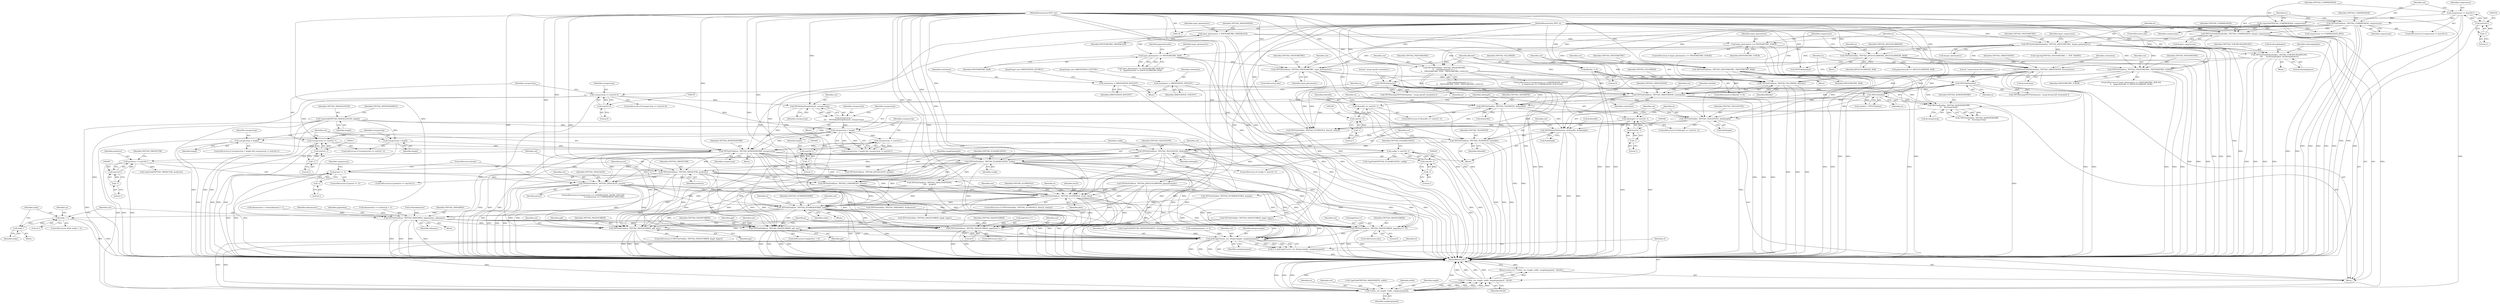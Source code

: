 digraph "0_libtiff_43c0b81a818640429317c80fea1e66771e85024b#diff-c8b4b355f9b5c06d585b23138e1c185f@pointer" {
"1000512" [label="(Call,TIFFSetField(out, TIFFTAG_ZIPQUALITY, preset))"];
"1000490" [label="(Call,TIFFSetField(out, TIFFTAG_PREDICTOR, predictor))"];
"1000417" [label="(Call,TIFFSetField(out, TIFFTAG_ROWSPERSTRIP, rowsperstrip))"];
"1000389" [label="(Call,TIFFDefaultStripSize(out, rowsperstrip))"];
"1000316" [label="(Call,TIFFSetField(out, TIFFTAG_ORIENTATION, orientation))"];
"1000224" [label="(Call,TIFFSetField(out, TIFFTAG_PHOTOMETRIC, PHOTOMETRIC_YCBCR))"];
"1000153" [label="(Call,TIFFSetField(out, TIFFTAG_COMPRESSION, compression))"];
"1000118" [label="(MethodParameterIn,TIFF* out)"];
"1000147" [label="(Call,compression != (uint16)-1)"];
"1000149" [label="(Call,(uint16)-1)"];
"1000151" [label="(Call,-1)"];
"1000166" [label="(Call,TIFFGetFieldDefaulted(in, TIFFTAG_PHOTOMETRIC, &input_photometric))"];
"1000161" [label="(Call,TIFFGetFieldDefaulted(in, TIFFTAG_COMPRESSION, &input_compression))"];
"1000117" [label="(MethodParameterIn,TIFF* in)"];
"1000158" [label="(Call,CopyField(TIFFTAG_COMPRESSION, compression))"];
"1000182" [label="(Call,input_photometric == PHOTOMETRIC_YCBCR)"];
"1000127" [label="(Call,input_photometric = PHOTOMETRIC_MINISBLACK)"];
"1000274" [label="(Call,TIFFSetField(out, TIFFTAG_FILLORDER, fillorder))"];
"1000229" [label="(Call,TIFFSetField(out, TIFFTAG_PHOTOMETRIC, input_photometric))"];
"1000218" [label="(Call,input_photometric == PHOTOMETRIC_RGB)"];
"1000242" [label="(Call,TIFFSetField(out, TIFFTAG_PHOTOMETRIC,\n\t\t    samplesperpixel == 1 ?\n\t\t    PHOTOMETRIC_LOGL : PHOTOMETRIC_LOGLUV))"];
"1000261" [label="(Call,TIFFSetField(out, TIFFTAG_PHOTOMETRIC, PHOTOMETRIC_RGB))"];
"1000271" [label="(Call,fillorder != 0)"];
"1000283" [label="(Call,TIFFGetFieldDefaulted(in, TIFFTAG_ORIENTATION, &orientation))"];
"1000188" [label="(Call,TIFFGetFieldDefaulted(in, TIFFTAG_YCBCRSUBSAMPLING,\n\t\t\t\t      &subsamplinghor, &subsamplingver))"];
"1000176" [label="(Call,TIFFSetField(in, TIFFTAG_JPEGCOLORMODE, JPEGCOLORMODE_RGB))"];
"1000297" [label="(Call,orientation = ORIENTATION_BOTLEFT)"];
"1000310" [label="(Call,orientation = ORIENTATION_TOPLEFT)"];
"1000373" [label="(Call,rowsperstrip == (uint32) 0)"];
"1000375" [label="(Call,(uint32) 0)"];
"1000381" [label="(Call,TIFFGetField(in, TIFFTAG_ROWSPERSTRIP,\n\t\t\t    &rowsperstrip))"];
"1000327" [label="(Call,TIFFIsTiled(in))"];
"1000294" [label="(Call,TIFFFileName(in))"];
"1000307" [label="(Call,TIFFFileName(in))"];
"1000397" [label="(Call,rowsperstrip != (uint32)-1)"];
"1000394" [label="(Call,rowsperstrip > length)"];
"1000387" [label="(Call,rowsperstrip =\n\t\t\t\t    TIFFDefaultStripSize(out, rowsperstrip))"];
"1000137" [label="(Call,CopyField(TIFFTAG_IMAGELENGTH, length))"];
"1000399" [label="(Call,(uint32)-1)"];
"1000401" [label="(Call,-1)"];
"1000408" [label="(Call,rowsperstrip == (uint32) -1)"];
"1000410" [label="(Call,(uint32) -1)"];
"1000412" [label="(Call,-1)"];
"1000403" [label="(Call,rowsperstrip = length)"];
"1000414" [label="(Call,rowsperstrip = length)"];
"1000428" [label="(Call,TIFFSetField(out, TIFFTAG_PLANARCONFIG, config))"];
"1000366" [label="(Call,TIFFSetField(out, TIFFTAG_TILELENGTH, tilelength))"];
"1000362" [label="(Call,TIFFSetField(out, TIFFTAG_TILEWIDTH, tilewidth))"];
"1000356" [label="(Call,TIFFDefaultTileSize(out, &tilewidth, &tilelength))"];
"1000339" [label="(Call,TIFFGetField(in, TIFFTAG_TILEWIDTH, &tilewidth))"];
"1000351" [label="(Call,TIFFGetField(in, TIFFTAG_TILELENGTH, &tilelength))"];
"1000333" [label="(Call,tilewidth == (uint32) -1)"];
"1000335" [label="(Call,(uint32) -1)"];
"1000337" [label="(Call,-1)"];
"1000345" [label="(Call,tilelength == (uint32) -1)"];
"1000347" [label="(Call,(uint32) -1)"];
"1000349" [label="(Call,-1)"];
"1000422" [label="(Call,config != (uint16) -1)"];
"1000424" [label="(Call,(uint16) -1)"];
"1000426" [label="(Call,-1)"];
"1000484" [label="(Call,predictor != (uint16)-1)"];
"1000486" [label="(Call,(uint16)-1)"];
"1000488" [label="(Call,-1)"];
"1000499" [label="(Call,preset != -1)"];
"1000501" [label="(Call,-1)"];
"1000589" [label="(Call,TIFFSetField(out, TIFFTAG_ICCPROFILE, len32, data))"];
"1000604" [label="(Call,TIFFSetField(out, TIFFTAG_NUMBEROFINKS, ninks))"];
"1000627" [label="(Call,ninks > 1)"];
"1000644" [label="(Call,ninks--)"];
"1000646" [label="(Call,TIFFSetField(out, TIFFTAG_INKNAMES, inknameslen, inknames))"];
"1000672" [label="(Call,TIFFSetField(out, TIFFTAG_PAGENUMBER, pg0, pg1))"];
"1000735" [label="(Call,pickCopyFunc(in, out, bitspersample, samplesperpixel))"];
"1000733" [label="(Call,cf = pickCopyFunc(in, out, bitspersample, samplesperpixel))"];
"1000743" [label="(Call,(*cf)(in, out, length, width, samplesperpixel))"];
"1000741" [label="(Call,cf ? (*cf)(in, out, length, width, samplesperpixel) : FALSE)"];
"1000740" [label="(Return,return (cf ? (*cf)(in, out, length, width, samplesperpixel) : FALSE);)"];
"1000678" [label="(Call,TIFFSetField(out, TIFFTAG_PAGENUMBER, pageNum++, 0))"];
"1000699" [label="(Call,TIFFSetField(out, TIFFTAG_PAGENUMBER, pg0, pg1))"];
"1000705" [label="(Call,TIFFSetField(out, TIFFTAG_PAGENUMBER, pageNum++, 0))"];
"1000224" [label="(Call,TIFFSetField(out, TIFFTAG_PHOTOMETRIC, PHOTOMETRIC_YCBCR))"];
"1000283" [label="(Call,TIFFGetFieldDefaulted(in, TIFFTAG_ORIENTATION, &orientation))"];
"1000227" [label="(Identifier,PHOTOMETRIC_YCBCR)"];
"1000177" [label="(Identifier,in)"];
"1000629" [label="(Literal,1)"];
"1000438" [label="(Identifier,samplesperpixel)"];
"1000388" [label="(Identifier,rowsperstrip)"];
"1000748" [label="(Identifier,samplesperpixel)"];
"1000226" [label="(Identifier,TIFFTAG_PHOTOMETRIC)"];
"1000275" [label="(Identifier,out)"];
"1000491" [label="(Identifier,out)"];
"1000137" [label="(Call,CopyField(TIFFTAG_IMAGELENGTH, length))"];
"1000645" [label="(Identifier,ninks)"];
"1000277" [label="(Identifier,fillorder)"];
"1000420" [label="(Identifier,rowsperstrip)"];
"1000507" [label="(Identifier,compression)"];
"1000744" [label="(Identifier,in)"];
"1000118" [label="(MethodParameterIn,TIFF* out)"];
"1000367" [label="(Identifier,out)"];
"1000745" [label="(Identifier,out)"];
"1000416" [label="(Identifier,length)"];
"1000134" [label="(Call,CopyField(TIFFTAG_IMAGEWIDTH, width))"];
"1000492" [label="(Identifier,TIFFTAG_PREDICTOR)"];
"1000264" [label="(Identifier,PHOTOMETRIC_RGB)"];
"1000706" [label="(Identifier,out)"];
"1000166" [label="(Call,TIFFGetFieldDefaulted(in, TIFFTAG_PHOTOMETRIC, &input_photometric))"];
"1000399" [label="(Call,(uint32)-1)"];
"1000386" [label="(Block,)"];
"1000484" [label="(Call,predictor != (uint16)-1)"];
"1000357" [label="(Identifier,out)"];
"1000335" [label="(Call,(uint32) -1)"];
"1000630" [label="(Block,)"];
"1000604" [label="(Call,TIFFSetField(out, TIFFTAG_NUMBEROFINKS, ninks))"];
"1000417" [label="(Call,TIFFSetField(out, TIFFTAG_ROWSPERSTRIP, rowsperstrip))"];
"1000272" [label="(Identifier,fillorder)"];
"1000129" [label="(Identifier,PHOTOMETRIC_MINISBLACK)"];
"1000369" [label="(Identifier,tilelength)"];
"1000738" [label="(Identifier,bitspersample)"];
"1000704" [label="(ControlStructure,else)"];
"1000183" [label="(Identifier,input_photometric)"];
"1000609" [label="(Call,TIFFGetField(in, TIFFTAG_INKNAMES, &inknames))"];
"1000127" [label="(Call,input_photometric = PHOTOMETRIC_MINISBLACK)"];
"1000364" [label="(Identifier,TIFFTAG_TILEWIDTH)"];
"1000739" [label="(Identifier,samplesperpixel)"];
"1000710" [label="(Literal,0)"];
"1000498" [label="(ControlStructure,if (preset != -1))"];
"1000428" [label="(Call,TIFFSetField(out, TIFFTAG_PLANARCONFIG, config))"];
"1000213" [label="(Identifier,compression)"];
"1000375" [label="(Call,(uint32) 0)"];
"1000675" [label="(Identifier,pg0)"];
"1000135" [label="(Identifier,TIFFTAG_IMAGEWIDTH)"];
"1000405" [label="(Identifier,length)"];
"1000332" [label="(ControlStructure,if (tilewidth == (uint32) -1))"];
"1000676" [label="(Identifier,pg1)"];
"1000260" [label="(Block,)"];
"1000139" [label="(Identifier,length)"];
"1000736" [label="(Identifier,in)"];
"1000747" [label="(Identifier,width)"];
"1000371" [label="(Block,)"];
"1000175" [label="(Block,)"];
"1000298" [label="(Identifier,orientation)"];
"1000362" [label="(Call,TIFFSetField(out, TIFFTAG_TILEWIDTH, tilewidth))"];
"1000456" [label="(Call,TIFFSetField(out, TIFFTAG_JPEGCOLORMODE, jpegcolormode))"];
"1000297" [label="(Call,orientation = ORIENTATION_BOTLEFT)"];
"1000312" [label="(Identifier,ORIENTATION_TOPLEFT)"];
"1000325" [label="(Call,outtiled = TIFFIsTiled(in))"];
"1000434" [label="(Identifier,TIFFTAG_PLANARCONFIG)"];
"1000225" [label="(Identifier,out)"];
"1000308" [label="(Identifier,in)"];
"1000188" [label="(Call,TIFFGetFieldDefaulted(in, TIFFTAG_YCBCRSUBSAMPLING,\n\t\t\t\t      &subsamplinghor, &subsamplingver))"];
"1000664" [label="(ControlStructure,if (TIFFGetField(in, TIFFTAG_PAGENUMBER, &pg0, &pg1)))"];
"1000426" [label="(Call,-1)"];
"1000683" [label="(Literal,0)"];
"1000179" [label="(Identifier,JPEGCOLORMODE_RGB)"];
"1000322" [label="(Identifier,outtiled)"];
"1000181" [label="(ControlStructure,if (input_photometric == PHOTOMETRIC_YCBCR))"];
"1000316" [label="(Call,TIFFSetField(out, TIFFTAG_ORIENTATION, orientation))"];
"1000743" [label="(Call,(*cf)(in, out, length, width, samplesperpixel))"];
"1000339" [label="(Call,TIFFGetField(in, TIFFTAG_TILEWIDTH, &tilewidth))"];
"1000270" [label="(ControlStructure,if (fillorder != 0))"];
"1000222" [label="(Identifier,jpegcolormode)"];
"1000185" [label="(Block,)"];
"1000404" [label="(Identifier,rowsperstrip)"];
"1000423" [label="(Identifier,config)"];
"1000628" [label="(Identifier,ninks)"];
"1000700" [label="(Identifier,out)"];
"1000173" [label="(Identifier,input_compression)"];
"1000679" [label="(Identifier,out)"];
"1000299" [label="(Identifier,ORIENTATION_BOTLEFT)"];
"1000734" [label="(Identifier,cf)"];
"1000496" [label="(Identifier,TIFFTAG_PREDICTOR)"];
"1000681" [label="(Call,pageNum++)"];
"1000649" [label="(Identifier,inknameslen)"];
"1000740" [label="(Return,return (cf ? (*cf)(in, out, length, width, samplesperpixel) : FALSE);)"];
"1000678" [label="(Call,TIFFSetField(out, TIFFTAG_PAGENUMBER, pageNum++, 0))"];
"1000366" [label="(Call,TIFFSetField(out, TIFFTAG_TILELENGTH, tilelength))"];
"1000592" [label="(Identifier,len32)"];
"1000168" [label="(Identifier,TIFFTAG_PHOTOMETRIC)"];
"1000433" [label="(Call,CopyField(TIFFTAG_PLANARCONFIG, config))"];
"1000286" [label="(Call,&orientation)"];
"1000152" [label="(Literal,1)"];
"1000513" [label="(Identifier,out)"];
"1000424" [label="(Call,(uint16) -1)"];
"1000632" [label="(Identifier,cp)"];
"1000381" [label="(Call,TIFFGetField(in, TIFFTAG_ROWSPERSTRIP,\n\t\t\t    &rowsperstrip))"];
"1000212" [label="(Call,compression == COMPRESSION_JPEG)"];
"1000119" [label="(Block,)"];
"1000230" [label="(Identifier,out)"];
"1000429" [label="(Identifier,out)"];
"1000159" [label="(Identifier,TIFFTAG_COMPRESSION)"];
"1000191" [label="(Call,&subsamplinghor)"];
"1000261" [label="(Call,TIFFSetField(out, TIFFTAG_PHOTOMETRIC, PHOTOMETRIC_RGB))"];
"1000198" [label="(Identifier,subsamplinghor)"];
"1000699" [label="(Call,TIFFSetField(out, TIFFTAG_PAGENUMBER, pg0, pg1))"];
"1000162" [label="(Identifier,in)"];
"1000486" [label="(Call,(uint16)-1)"];
"1000140" [label="(Call,CopyField(TIFFTAG_BITSPERSAMPLE, bitspersample))"];
"1000677" [label="(ControlStructure,else)"];
"1000418" [label="(Identifier,out)"];
"1000327" [label="(Call,TIFFIsTiled(in))"];
"1000217" [label="(Call,input_photometric == PHOTOMETRIC_RGB &&\n\t\t    jpegcolormode == JPEGCOLORMODE_RGB)"];
"1000157" [label="(ControlStructure,else)"];
"1000138" [label="(Identifier,TIFFTAG_IMAGELENGTH)"];
"1000419" [label="(Identifier,TIFFTAG_ROWSPERSTRIP)"];
"1000415" [label="(Identifier,rowsperstrip)"];
"1000410" [label="(Call,(uint32) -1)"];
"1000500" [label="(Identifier,preset)"];
"1000229" [label="(Call,TIFFSetField(out, TIFFTAG_PHOTOMETRIC, input_photometric))"];
"1000392" [label="(ControlStructure,if (rowsperstrip > length && rowsperstrip != (uint32)-1))"];
"1000345" [label="(Call,tilelength == (uint32) -1)"];
"1000341" [label="(Identifier,TIFFTAG_TILEWIDTH)"];
"1000672" [label="(Call,TIFFSetField(out, TIFFTAG_PAGENUMBER, pg0, pg1))"];
"1000117" [label="(MethodParameterIn,TIFF* in)"];
"1000189" [label="(Identifier,in)"];
"1000382" [label="(Identifier,in)"];
"1000384" [label="(Call,&rowsperstrip)"];
"1000387" [label="(Call,rowsperstrip =\n\t\t\t\t    TIFFDefaultStripSize(out, rowsperstrip))"];
"1000741" [label="(Call,cf ? (*cf)(in, out, length, width, samplesperpixel) : FALSE)"];
"1000306" [label="(Call,TIFFWarning(TIFFFileName(in), \"using top-left orientation\"))"];
"1000284" [label="(Identifier,in)"];
"1000242" [label="(Call,TIFFSetField(out, TIFFTAG_PHOTOMETRIC,\n\t\t    samplesperpixel == 1 ?\n\t\t    PHOTOMETRIC_LOGL : PHOTOMETRIC_LOGLUV))"];
"1000245" [label="(Call,samplesperpixel == 1 ?\n\t\t    PHOTOMETRIC_LOGL : PHOTOMETRIC_LOGLUV)"];
"1000352" [label="(Identifier,in)"];
"1000733" [label="(Call,cf = pickCopyFunc(in, out, bitspersample, samplesperpixel))"];
"1000437" [label="(Call,samplesperpixel <= 4)"];
"1000742" [label="(Identifier,cf)"];
"1000148" [label="(Identifier,compression)"];
"1000228" [label="(ControlStructure,else)"];
"1000153" [label="(Call,TIFFSetField(out, TIFFTAG_COMPRESSION, compression))"];
"1000300" [label="(JumpTarget,case ORIENTATION_LEFTBOT:)"];
"1000350" [label="(Literal,1)"];
"1000232" [label="(Identifier,input_photometric)"];
"1000412" [label="(Call,-1)"];
"1000154" [label="(Identifier,out)"];
"1000656" [label="(Identifier,pageInSeq)"];
"1000713" [label="(Identifier,p)"];
"1000396" [label="(Identifier,length)"];
"1000334" [label="(Identifier,tilewidth)"];
"1000216" [label="(ControlStructure,if (input_photometric == PHOTOMETRIC_RGB &&\n\t\t    jpegcolormode == JPEGCOLORMODE_RGB))"];
"1000427" [label="(Literal,1)"];
"1000393" [label="(Call,rowsperstrip > length && rowsperstrip != (uint32)-1)"];
"1000582" [label="(Call,TIFFGetField(in, TIFFTAG_ICCPROFILE, &len32, &data))"];
"1000540" [label="(Call,TIFFSetField(out, TIFFTAG_GROUP3OPTIONS,\n\t\t\t\t\t    g3opts))"];
"1000705" [label="(Call,TIFFSetField(out, TIFFTAG_PAGENUMBER, pageNum++, 0))"];
"1000151" [label="(Call,-1)"];
"1000169" [label="(Call,&input_photometric)"];
"1000263" [label="(Identifier,TIFFTAG_PHOTOMETRIC)"];
"1000493" [label="(Identifier,predictor)"];
"1000737" [label="(Identifier,out)"];
"1000190" [label="(Identifier,TIFFTAG_YCBCRSUBSAMPLING)"];
"1000161" [label="(Call,TIFFGetFieldDefaulted(in, TIFFTAG_COMPRESSION, &input_compression))"];
"1000452" [label="(Call,TIFFSetField(out, TIFFTAG_JPEGQUALITY, quality))"];
"1000409" [label="(Identifier,rowsperstrip)"];
"1000488" [label="(Call,-1)"];
"1000285" [label="(Identifier,TIFFTAG_ORIENTATION)"];
"1000499" [label="(Call,preset != -1)"];
"1000626" [label="(ControlStructure,while (ninks > 1))"];
"1000141" [label="(Identifier,TIFFTAG_BITSPERSAMPLE)"];
"1000627" [label="(Call,ninks > 1)"];
"1000184" [label="(Identifier,PHOTOMETRIC_YCBCR)"];
"1000750" [label="(MethodReturn,RET)"];
"1000525" [label="(ControlStructure,break;)"];
"1000309" [label="(Literal,\"using top-left orientation\")"];
"1000383" [label="(Identifier,TIFFTAG_ROWSPERSTRIP)"];
"1000342" [label="(Call,&tilewidth)"];
"1000155" [label="(Identifier,TIFFTAG_COMPRESSION)"];
"1000485" [label="(Identifier,predictor)"];
"1000380" [label="(Call,!TIFFGetField(in, TIFFTAG_ROWSPERSTRIP,\n\t\t\t    &rowsperstrip))"];
"1000638" [label="(Call,inknameslen += (strlen(cp) + 1))"];
"1000337" [label="(Call,-1)"];
"1000521" [label="(Call,TIFFSetField(out, TIFFTAG_LZMAPRESET, preset))"];
"1000647" [label="(Identifier,out)"];
"1000377" [label="(Literal,0)"];
"1000644" [label="(Call,ninks--)"];
"1000746" [label="(Identifier,length)"];
"1000695" [label="(ControlStructure,if (pageNum < 0))"];
"1000266" [label="(Call,CopyTag(TIFFTAG_PHOTOMETRIC, 1, TIFF_SHORT))"];
"1000344" [label="(ControlStructure,if (tilelength == (uint32) -1))"];
"1000489" [label="(Literal,1)"];
"1000234" [label="(ControlStructure,if (compression == COMPRESSION_SGILOG\n\t    || compression == COMPRESSION_SGILOG24))"];
"1000606" [label="(Identifier,TIFFTAG_NUMBEROFINKS)"];
"1000333" [label="(Call,tilewidth == (uint32) -1)"];
"1000687" [label="(Call,TIFFGetField(in, TIFFTAG_PAGENUMBER, &pg0, &pg1))"];
"1000374" [label="(Identifier,rowsperstrip)"];
"1000318" [label="(Identifier,TIFFTAG_ORIENTATION)"];
"1000244" [label="(Identifier,TIFFTAG_PHOTOMETRIC)"];
"1000176" [label="(Call,TIFFSetField(in, TIFFTAG_JPEGCOLORMODE, JPEGCOLORMODE_RGB))"];
"1000363" [label="(Identifier,out)"];
"1000431" [label="(Identifier,config)"];
"1000407" [label="(ControlStructure,if (rowsperstrip == (uint32) -1))"];
"1000614" [label="(Block,)"];
"1000146" [label="(ControlStructure,if (compression != (uint16)-1))"];
"1000351" [label="(Call,TIFFGetField(in, TIFFTAG_TILELENGTH, &tilelength))"];
"1000290" [label="(Block,)"];
"1000650" [label="(Identifier,inknames)"];
"1000619" [label="(Call,strlen(inknames))"];
"1000490" [label="(Call,TIFFSetField(out, TIFFTAG_PREDICTOR, predictor))"];
"1000483" [label="(ControlStructure,if (predictor != (uint16)-1))"];
"1000158" [label="(Call,CopyField(TIFFTAG_COMPRESSION, compression))"];
"1000346" [label="(Identifier,tilelength)"];
"1000502" [label="(Literal,1)"];
"1000607" [label="(Identifier,ninks)"];
"1000271" [label="(Call,fillorder != 0)"];
"1000149" [label="(Call,(uint16)-1)"];
"1000163" [label="(Identifier,TIFFTAG_COMPRESSION)"];
"1000349" [label="(Call,-1)"];
"1000293" [label="(Call,TIFFWarning(TIFFFileName(in), \"using bottom-left orientation\"))"];
"1000665" [label="(Call,TIFFGetField(in, TIFFTAG_PAGENUMBER, &pg0, &pg1))"];
"1000365" [label="(Identifier,tilewidth)"];
"1000401" [label="(Call,-1)"];
"1000495" [label="(Call,CopyField(TIFFTAG_PREDICTOR, predictor))"];
"1000394" [label="(Call,rowsperstrip > length)"];
"1000147" [label="(Call,compression != (uint16)-1)"];
"1000193" [label="(Call,&subsamplingver)"];
"1000590" [label="(Identifier,out)"];
"1000591" [label="(Identifier,TIFFTAG_ICCPROFILE)"];
"1000512" [label="(Call,TIFFSetField(out, TIFFTAG_ZIPQUALITY, preset))"];
"1000207" [label="(Call,TIFFFileName(in))"];
"1000276" [label="(Identifier,TIFFTAG_FILLORDER)"];
"1000391" [label="(Identifier,rowsperstrip)"];
"1000262" [label="(Identifier,out)"];
"1000414" [label="(Call,rowsperstrip = length)"];
"1000347" [label="(Call,(uint32) -1)"];
"1000603" [label="(Block,)"];
"1000605" [label="(Identifier,out)"];
"1000294" [label="(Call,TIFFFileName(in))"];
"1000338" [label="(Literal,1)"];
"1000610" [label="(Identifier,in)"];
"1000646" [label="(Call,TIFFSetField(out, TIFFTAG_INKNAMES, inknameslen, inknames))"];
"1000289" [label="(Identifier,orientation)"];
"1000156" [label="(Identifier,compression)"];
"1000598" [label="(Call,TIFFGetField(in, TIFFTAG_NUMBEROFINKS, &ninks))"];
"1000280" [label="(Identifier,TIFFTAG_FILLORDER)"];
"1000128" [label="(Identifier,input_photometric)"];
"1000599" [label="(Identifier,in)"];
"1000703" [label="(Identifier,pg1)"];
"1000372" [label="(ControlStructure,if (rowsperstrip == (uint32) 0))"];
"1000589" [label="(Call,TIFFSetField(out, TIFFTAG_ICCPROFILE, len32, data))"];
"1000220" [label="(Identifier,PHOTOMETRIC_RGB)"];
"1000218" [label="(Call,input_photometric == PHOTOMETRIC_RGB)"];
"1000313" [label="(JumpTarget,case ORIENTATION_LEFTTOP:)"];
"1000389" [label="(Call,TIFFDefaultStripSize(out, rowsperstrip))"];
"1000368" [label="(Identifier,TIFFTAG_TILELENGTH)"];
"1000581" [label="(ControlStructure,if (TIFFGetField(in, TIFFTAG_ICCPROFILE, &len32, &data)))"];
"1000390" [label="(Identifier,out)"];
"1000295" [label="(Identifier,in)"];
"1000296" [label="(Literal,\"using bottom-left orientation\")"];
"1000648" [label="(Identifier,TIFFTAG_INKNAMES)"];
"1000708" [label="(Call,pageNum++)"];
"1000354" [label="(Call,&tilelength)"];
"1000182" [label="(Call,input_photometric == PHOTOMETRIC_YCBCR)"];
"1000164" [label="(Call,&input_compression)"];
"1000514" [label="(Identifier,TIFFTAG_ZIPQUALITY)"];
"1000219" [label="(Identifier,input_photometric)"];
"1000408" [label="(Call,rowsperstrip == (uint32) -1)"];
"1000707" [label="(Identifier,TIFFTAG_PAGENUMBER)"];
"1000311" [label="(Identifier,orientation)"];
"1000395" [label="(Identifier,rowsperstrip)"];
"1000397" [label="(Call,rowsperstrip != (uint32)-1)"];
"1000178" [label="(Identifier,TIFFTAG_JPEGCOLORMODE)"];
"1000402" [label="(Literal,1)"];
"1000735" [label="(Call,pickCopyFunc(in, out, bitspersample, samplesperpixel))"];
"1000501" [label="(Call,-1)"];
"1000328" [label="(Identifier,in)"];
"1000680" [label="(Identifier,TIFFTAG_PAGENUMBER)"];
"1000515" [label="(Identifier,preset)"];
"1000674" [label="(Identifier,TIFFTAG_PAGENUMBER)"];
"1000593" [label="(Identifier,data)"];
"1000413" [label="(Literal,1)"];
"1000273" [label="(Literal,0)"];
"1000356" [label="(Call,TIFFDefaultTileSize(out, &tilewidth, &tilelength))"];
"1000358" [label="(Call,&tilewidth)"];
"1000616" [label="(Call,inknameslen = strlen(inknames) + 1)"];
"1000231" [label="(Identifier,TIFFTAG_PHOTOMETRIC)"];
"1000221" [label="(Call,jpegcolormode == JPEGCOLORMODE_RGB)"];
"1000373" [label="(Call,rowsperstrip == (uint32) 0)"];
"1000749" [label="(Identifier,FALSE)"];
"1000319" [label="(Identifier,orientation)"];
"1000331" [label="(Block,)"];
"1000243" [label="(Identifier,out)"];
"1000430" [label="(Identifier,TIFFTAG_PLANARCONFIG)"];
"1000504" [label="(ControlStructure,if (compression == COMPRESSION_ADOBE_DEFLATE\n                                         || compression == COMPRESSION_DEFLATE))"];
"1000421" [label="(ControlStructure,if (config != (uint16) -1))"];
"1000340" [label="(Identifier,in)"];
"1000701" [label="(Identifier,TIFFTAG_PAGENUMBER)"];
"1000398" [label="(Identifier,rowsperstrip)"];
"1000317" [label="(Identifier,out)"];
"1000422" [label="(Call,config != (uint16) -1)"];
"1000360" [label="(Call,&tilelength)"];
"1000673" [label="(Identifier,out)"];
"1000702" [label="(Identifier,pg0)"];
"1000307" [label="(Call,TIFFFileName(in))"];
"1000160" [label="(Identifier,compression)"];
"1000353" [label="(Identifier,TIFFTAG_TILELENGTH)"];
"1000167" [label="(Identifier,in)"];
"1000403" [label="(Call,rowsperstrip = length)"];
"1000274" [label="(Call,TIFFSetField(out, TIFFTAG_FILLORDER, fillorder))"];
"1000310" [label="(Call,orientation = ORIENTATION_TOPLEFT)"];
"1000512" -> "1000504"  [label="AST: "];
"1000512" -> "1000515"  [label="CFG: "];
"1000513" -> "1000512"  [label="AST: "];
"1000514" -> "1000512"  [label="AST: "];
"1000515" -> "1000512"  [label="AST: "];
"1000525" -> "1000512"  [label="CFG: "];
"1000512" -> "1000750"  [label="DDG: "];
"1000512" -> "1000750"  [label="DDG: "];
"1000512" -> "1000750"  [label="DDG: "];
"1000490" -> "1000512"  [label="DDG: "];
"1000417" -> "1000512"  [label="DDG: "];
"1000428" -> "1000512"  [label="DDG: "];
"1000366" -> "1000512"  [label="DDG: "];
"1000118" -> "1000512"  [label="DDG: "];
"1000499" -> "1000512"  [label="DDG: "];
"1000512" -> "1000589"  [label="DDG: "];
"1000512" -> "1000604"  [label="DDG: "];
"1000512" -> "1000672"  [label="DDG: "];
"1000512" -> "1000678"  [label="DDG: "];
"1000512" -> "1000699"  [label="DDG: "];
"1000512" -> "1000705"  [label="DDG: "];
"1000512" -> "1000735"  [label="DDG: "];
"1000490" -> "1000483"  [label="AST: "];
"1000490" -> "1000493"  [label="CFG: "];
"1000491" -> "1000490"  [label="AST: "];
"1000492" -> "1000490"  [label="AST: "];
"1000493" -> "1000490"  [label="AST: "];
"1000500" -> "1000490"  [label="CFG: "];
"1000490" -> "1000750"  [label="DDG: "];
"1000490" -> "1000750"  [label="DDG: "];
"1000490" -> "1000750"  [label="DDG: "];
"1000417" -> "1000490"  [label="DDG: "];
"1000428" -> "1000490"  [label="DDG: "];
"1000366" -> "1000490"  [label="DDG: "];
"1000118" -> "1000490"  [label="DDG: "];
"1000484" -> "1000490"  [label="DDG: "];
"1000490" -> "1000521"  [label="DDG: "];
"1000490" -> "1000589"  [label="DDG: "];
"1000490" -> "1000604"  [label="DDG: "];
"1000490" -> "1000672"  [label="DDG: "];
"1000490" -> "1000678"  [label="DDG: "];
"1000490" -> "1000699"  [label="DDG: "];
"1000490" -> "1000705"  [label="DDG: "];
"1000490" -> "1000735"  [label="DDG: "];
"1000417" -> "1000371"  [label="AST: "];
"1000417" -> "1000420"  [label="CFG: "];
"1000418" -> "1000417"  [label="AST: "];
"1000419" -> "1000417"  [label="AST: "];
"1000420" -> "1000417"  [label="AST: "];
"1000423" -> "1000417"  [label="CFG: "];
"1000417" -> "1000750"  [label="DDG: "];
"1000417" -> "1000750"  [label="DDG: "];
"1000417" -> "1000750"  [label="DDG: "];
"1000389" -> "1000417"  [label="DDG: "];
"1000316" -> "1000417"  [label="DDG: "];
"1000118" -> "1000417"  [label="DDG: "];
"1000381" -> "1000417"  [label="DDG: "];
"1000397" -> "1000417"  [label="DDG: "];
"1000408" -> "1000417"  [label="DDG: "];
"1000403" -> "1000417"  [label="DDG: "];
"1000414" -> "1000417"  [label="DDG: "];
"1000394" -> "1000417"  [label="DDG: "];
"1000417" -> "1000428"  [label="DDG: "];
"1000417" -> "1000452"  [label="DDG: "];
"1000417" -> "1000521"  [label="DDG: "];
"1000417" -> "1000540"  [label="DDG: "];
"1000417" -> "1000589"  [label="DDG: "];
"1000417" -> "1000604"  [label="DDG: "];
"1000417" -> "1000672"  [label="DDG: "];
"1000417" -> "1000678"  [label="DDG: "];
"1000417" -> "1000699"  [label="DDG: "];
"1000417" -> "1000705"  [label="DDG: "];
"1000417" -> "1000735"  [label="DDG: "];
"1000389" -> "1000387"  [label="AST: "];
"1000389" -> "1000391"  [label="CFG: "];
"1000390" -> "1000389"  [label="AST: "];
"1000391" -> "1000389"  [label="AST: "];
"1000387" -> "1000389"  [label="CFG: "];
"1000389" -> "1000387"  [label="DDG: "];
"1000389" -> "1000387"  [label="DDG: "];
"1000316" -> "1000389"  [label="DDG: "];
"1000118" -> "1000389"  [label="DDG: "];
"1000373" -> "1000389"  [label="DDG: "];
"1000316" -> "1000119"  [label="AST: "];
"1000316" -> "1000319"  [label="CFG: "];
"1000317" -> "1000316"  [label="AST: "];
"1000318" -> "1000316"  [label="AST: "];
"1000319" -> "1000316"  [label="AST: "];
"1000322" -> "1000316"  [label="CFG: "];
"1000316" -> "1000750"  [label="DDG: "];
"1000316" -> "1000750"  [label="DDG: "];
"1000316" -> "1000750"  [label="DDG: "];
"1000224" -> "1000316"  [label="DDG: "];
"1000274" -> "1000316"  [label="DDG: "];
"1000229" -> "1000316"  [label="DDG: "];
"1000242" -> "1000316"  [label="DDG: "];
"1000261" -> "1000316"  [label="DDG: "];
"1000153" -> "1000316"  [label="DDG: "];
"1000118" -> "1000316"  [label="DDG: "];
"1000283" -> "1000316"  [label="DDG: "];
"1000297" -> "1000316"  [label="DDG: "];
"1000310" -> "1000316"  [label="DDG: "];
"1000316" -> "1000356"  [label="DDG: "];
"1000224" -> "1000216"  [label="AST: "];
"1000224" -> "1000227"  [label="CFG: "];
"1000225" -> "1000224"  [label="AST: "];
"1000226" -> "1000224"  [label="AST: "];
"1000227" -> "1000224"  [label="AST: "];
"1000272" -> "1000224"  [label="CFG: "];
"1000224" -> "1000750"  [label="DDG: "];
"1000224" -> "1000750"  [label="DDG: "];
"1000224" -> "1000750"  [label="DDG: "];
"1000153" -> "1000224"  [label="DDG: "];
"1000118" -> "1000224"  [label="DDG: "];
"1000166" -> "1000224"  [label="DDG: "];
"1000182" -> "1000224"  [label="DDG: "];
"1000224" -> "1000274"  [label="DDG: "];
"1000153" -> "1000146"  [label="AST: "];
"1000153" -> "1000156"  [label="CFG: "];
"1000154" -> "1000153"  [label="AST: "];
"1000155" -> "1000153"  [label="AST: "];
"1000156" -> "1000153"  [label="AST: "];
"1000162" -> "1000153"  [label="CFG: "];
"1000153" -> "1000750"  [label="DDG: "];
"1000153" -> "1000750"  [label="DDG: "];
"1000153" -> "1000750"  [label="DDG: "];
"1000118" -> "1000153"  [label="DDG: "];
"1000147" -> "1000153"  [label="DDG: "];
"1000153" -> "1000161"  [label="DDG: "];
"1000153" -> "1000212"  [label="DDG: "];
"1000153" -> "1000229"  [label="DDG: "];
"1000153" -> "1000242"  [label="DDG: "];
"1000153" -> "1000261"  [label="DDG: "];
"1000153" -> "1000274"  [label="DDG: "];
"1000118" -> "1000116"  [label="AST: "];
"1000118" -> "1000750"  [label="DDG: "];
"1000118" -> "1000229"  [label="DDG: "];
"1000118" -> "1000242"  [label="DDG: "];
"1000118" -> "1000261"  [label="DDG: "];
"1000118" -> "1000274"  [label="DDG: "];
"1000118" -> "1000356"  [label="DDG: "];
"1000118" -> "1000362"  [label="DDG: "];
"1000118" -> "1000366"  [label="DDG: "];
"1000118" -> "1000428"  [label="DDG: "];
"1000118" -> "1000452"  [label="DDG: "];
"1000118" -> "1000456"  [label="DDG: "];
"1000118" -> "1000521"  [label="DDG: "];
"1000118" -> "1000540"  [label="DDG: "];
"1000118" -> "1000589"  [label="DDG: "];
"1000118" -> "1000604"  [label="DDG: "];
"1000118" -> "1000646"  [label="DDG: "];
"1000118" -> "1000672"  [label="DDG: "];
"1000118" -> "1000678"  [label="DDG: "];
"1000118" -> "1000699"  [label="DDG: "];
"1000118" -> "1000705"  [label="DDG: "];
"1000118" -> "1000735"  [label="DDG: "];
"1000118" -> "1000743"  [label="DDG: "];
"1000147" -> "1000146"  [label="AST: "];
"1000147" -> "1000149"  [label="CFG: "];
"1000148" -> "1000147"  [label="AST: "];
"1000149" -> "1000147"  [label="AST: "];
"1000154" -> "1000147"  [label="CFG: "];
"1000159" -> "1000147"  [label="CFG: "];
"1000147" -> "1000750"  [label="DDG: "];
"1000147" -> "1000750"  [label="DDG: "];
"1000149" -> "1000147"  [label="DDG: "];
"1000147" -> "1000158"  [label="DDG: "];
"1000149" -> "1000151"  [label="CFG: "];
"1000150" -> "1000149"  [label="AST: "];
"1000151" -> "1000149"  [label="AST: "];
"1000149" -> "1000750"  [label="DDG: "];
"1000151" -> "1000149"  [label="DDG: "];
"1000151" -> "1000152"  [label="CFG: "];
"1000152" -> "1000151"  [label="AST: "];
"1000166" -> "1000119"  [label="AST: "];
"1000166" -> "1000169"  [label="CFG: "];
"1000167" -> "1000166"  [label="AST: "];
"1000168" -> "1000166"  [label="AST: "];
"1000169" -> "1000166"  [label="AST: "];
"1000173" -> "1000166"  [label="CFG: "];
"1000166" -> "1000750"  [label="DDG: "];
"1000166" -> "1000750"  [label="DDG: "];
"1000166" -> "1000750"  [label="DDG: "];
"1000161" -> "1000166"  [label="DDG: "];
"1000117" -> "1000166"  [label="DDG: "];
"1000166" -> "1000176"  [label="DDG: "];
"1000166" -> "1000188"  [label="DDG: "];
"1000166" -> "1000229"  [label="DDG: "];
"1000166" -> "1000242"  [label="DDG: "];
"1000166" -> "1000261"  [label="DDG: "];
"1000166" -> "1000266"  [label="DDG: "];
"1000166" -> "1000283"  [label="DDG: "];
"1000161" -> "1000119"  [label="AST: "];
"1000161" -> "1000164"  [label="CFG: "];
"1000162" -> "1000161"  [label="AST: "];
"1000163" -> "1000161"  [label="AST: "];
"1000164" -> "1000161"  [label="AST: "];
"1000167" -> "1000161"  [label="CFG: "];
"1000161" -> "1000750"  [label="DDG: "];
"1000161" -> "1000750"  [label="DDG: "];
"1000161" -> "1000750"  [label="DDG: "];
"1000117" -> "1000161"  [label="DDG: "];
"1000158" -> "1000161"  [label="DDG: "];
"1000117" -> "1000116"  [label="AST: "];
"1000117" -> "1000750"  [label="DDG: "];
"1000117" -> "1000176"  [label="DDG: "];
"1000117" -> "1000188"  [label="DDG: "];
"1000117" -> "1000207"  [label="DDG: "];
"1000117" -> "1000283"  [label="DDG: "];
"1000117" -> "1000294"  [label="DDG: "];
"1000117" -> "1000307"  [label="DDG: "];
"1000117" -> "1000327"  [label="DDG: "];
"1000117" -> "1000339"  [label="DDG: "];
"1000117" -> "1000351"  [label="DDG: "];
"1000117" -> "1000381"  [label="DDG: "];
"1000117" -> "1000582"  [label="DDG: "];
"1000117" -> "1000598"  [label="DDG: "];
"1000117" -> "1000609"  [label="DDG: "];
"1000117" -> "1000665"  [label="DDG: "];
"1000117" -> "1000687"  [label="DDG: "];
"1000117" -> "1000735"  [label="DDG: "];
"1000117" -> "1000743"  [label="DDG: "];
"1000158" -> "1000157"  [label="AST: "];
"1000158" -> "1000160"  [label="CFG: "];
"1000159" -> "1000158"  [label="AST: "];
"1000160" -> "1000158"  [label="AST: "];
"1000162" -> "1000158"  [label="CFG: "];
"1000158" -> "1000750"  [label="DDG: "];
"1000158" -> "1000750"  [label="DDG: "];
"1000158" -> "1000212"  [label="DDG: "];
"1000182" -> "1000181"  [label="AST: "];
"1000182" -> "1000184"  [label="CFG: "];
"1000183" -> "1000182"  [label="AST: "];
"1000184" -> "1000182"  [label="AST: "];
"1000189" -> "1000182"  [label="CFG: "];
"1000213" -> "1000182"  [label="CFG: "];
"1000182" -> "1000750"  [label="DDG: "];
"1000182" -> "1000750"  [label="DDG: "];
"1000182" -> "1000750"  [label="DDG: "];
"1000127" -> "1000182"  [label="DDG: "];
"1000182" -> "1000218"  [label="DDG: "];
"1000127" -> "1000119"  [label="AST: "];
"1000127" -> "1000129"  [label="CFG: "];
"1000128" -> "1000127"  [label="AST: "];
"1000129" -> "1000127"  [label="AST: "];
"1000135" -> "1000127"  [label="CFG: "];
"1000127" -> "1000750"  [label="DDG: "];
"1000127" -> "1000750"  [label="DDG: "];
"1000127" -> "1000218"  [label="DDG: "];
"1000274" -> "1000270"  [label="AST: "];
"1000274" -> "1000277"  [label="CFG: "];
"1000275" -> "1000274"  [label="AST: "];
"1000276" -> "1000274"  [label="AST: "];
"1000277" -> "1000274"  [label="AST: "];
"1000284" -> "1000274"  [label="CFG: "];
"1000274" -> "1000750"  [label="DDG: "];
"1000274" -> "1000750"  [label="DDG: "];
"1000274" -> "1000750"  [label="DDG: "];
"1000229" -> "1000274"  [label="DDG: "];
"1000242" -> "1000274"  [label="DDG: "];
"1000261" -> "1000274"  [label="DDG: "];
"1000271" -> "1000274"  [label="DDG: "];
"1000229" -> "1000228"  [label="AST: "];
"1000229" -> "1000232"  [label="CFG: "];
"1000230" -> "1000229"  [label="AST: "];
"1000231" -> "1000229"  [label="AST: "];
"1000232" -> "1000229"  [label="AST: "];
"1000272" -> "1000229"  [label="CFG: "];
"1000229" -> "1000750"  [label="DDG: "];
"1000229" -> "1000750"  [label="DDG: "];
"1000229" -> "1000750"  [label="DDG: "];
"1000218" -> "1000229"  [label="DDG: "];
"1000218" -> "1000217"  [label="AST: "];
"1000218" -> "1000220"  [label="CFG: "];
"1000219" -> "1000218"  [label="AST: "];
"1000220" -> "1000218"  [label="AST: "];
"1000222" -> "1000218"  [label="CFG: "];
"1000217" -> "1000218"  [label="CFG: "];
"1000218" -> "1000750"  [label="DDG: "];
"1000218" -> "1000750"  [label="DDG: "];
"1000218" -> "1000217"  [label="DDG: "];
"1000218" -> "1000217"  [label="DDG: "];
"1000242" -> "1000234"  [label="AST: "];
"1000242" -> "1000245"  [label="CFG: "];
"1000243" -> "1000242"  [label="AST: "];
"1000244" -> "1000242"  [label="AST: "];
"1000245" -> "1000242"  [label="AST: "];
"1000272" -> "1000242"  [label="CFG: "];
"1000242" -> "1000750"  [label="DDG: "];
"1000242" -> "1000750"  [label="DDG: "];
"1000242" -> "1000750"  [label="DDG: "];
"1000261" -> "1000260"  [label="AST: "];
"1000261" -> "1000264"  [label="CFG: "];
"1000262" -> "1000261"  [label="AST: "];
"1000263" -> "1000261"  [label="AST: "];
"1000264" -> "1000261"  [label="AST: "];
"1000272" -> "1000261"  [label="CFG: "];
"1000261" -> "1000750"  [label="DDG: "];
"1000261" -> "1000750"  [label="DDG: "];
"1000261" -> "1000750"  [label="DDG: "];
"1000271" -> "1000270"  [label="AST: "];
"1000271" -> "1000273"  [label="CFG: "];
"1000272" -> "1000271"  [label="AST: "];
"1000273" -> "1000271"  [label="AST: "];
"1000275" -> "1000271"  [label="CFG: "];
"1000280" -> "1000271"  [label="CFG: "];
"1000271" -> "1000750"  [label="DDG: "];
"1000271" -> "1000750"  [label="DDG: "];
"1000283" -> "1000119"  [label="AST: "];
"1000283" -> "1000286"  [label="CFG: "];
"1000284" -> "1000283"  [label="AST: "];
"1000285" -> "1000283"  [label="AST: "];
"1000286" -> "1000283"  [label="AST: "];
"1000289" -> "1000283"  [label="CFG: "];
"1000283" -> "1000750"  [label="DDG: "];
"1000283" -> "1000750"  [label="DDG: "];
"1000188" -> "1000283"  [label="DDG: "];
"1000176" -> "1000283"  [label="DDG: "];
"1000283" -> "1000294"  [label="DDG: "];
"1000283" -> "1000307"  [label="DDG: "];
"1000283" -> "1000327"  [label="DDG: "];
"1000283" -> "1000339"  [label="DDG: "];
"1000283" -> "1000351"  [label="DDG: "];
"1000283" -> "1000381"  [label="DDG: "];
"1000283" -> "1000582"  [label="DDG: "];
"1000188" -> "1000185"  [label="AST: "];
"1000188" -> "1000193"  [label="CFG: "];
"1000189" -> "1000188"  [label="AST: "];
"1000190" -> "1000188"  [label="AST: "];
"1000191" -> "1000188"  [label="AST: "];
"1000193" -> "1000188"  [label="AST: "];
"1000198" -> "1000188"  [label="CFG: "];
"1000188" -> "1000750"  [label="DDG: "];
"1000188" -> "1000750"  [label="DDG: "];
"1000188" -> "1000750"  [label="DDG: "];
"1000188" -> "1000750"  [label="DDG: "];
"1000188" -> "1000207"  [label="DDG: "];
"1000176" -> "1000175"  [label="AST: "];
"1000176" -> "1000179"  [label="CFG: "];
"1000177" -> "1000176"  [label="AST: "];
"1000178" -> "1000176"  [label="AST: "];
"1000179" -> "1000176"  [label="AST: "];
"1000213" -> "1000176"  [label="CFG: "];
"1000176" -> "1000750"  [label="DDG: "];
"1000176" -> "1000750"  [label="DDG: "];
"1000176" -> "1000750"  [label="DDG: "];
"1000176" -> "1000221"  [label="DDG: "];
"1000176" -> "1000456"  [label="DDG: "];
"1000297" -> "1000290"  [label="AST: "];
"1000297" -> "1000299"  [label="CFG: "];
"1000298" -> "1000297"  [label="AST: "];
"1000299" -> "1000297"  [label="AST: "];
"1000300" -> "1000297"  [label="CFG: "];
"1000297" -> "1000750"  [label="DDG: "];
"1000310" -> "1000290"  [label="AST: "];
"1000310" -> "1000312"  [label="CFG: "];
"1000311" -> "1000310"  [label="AST: "];
"1000312" -> "1000310"  [label="AST: "];
"1000313" -> "1000310"  [label="CFG: "];
"1000310" -> "1000750"  [label="DDG: "];
"1000373" -> "1000372"  [label="AST: "];
"1000373" -> "1000375"  [label="CFG: "];
"1000374" -> "1000373"  [label="AST: "];
"1000375" -> "1000373"  [label="AST: "];
"1000382" -> "1000373"  [label="CFG: "];
"1000409" -> "1000373"  [label="CFG: "];
"1000373" -> "1000750"  [label="DDG: "];
"1000373" -> "1000750"  [label="DDG: "];
"1000375" -> "1000373"  [label="DDG: "];
"1000373" -> "1000394"  [label="DDG: "];
"1000373" -> "1000408"  [label="DDG: "];
"1000375" -> "1000377"  [label="CFG: "];
"1000376" -> "1000375"  [label="AST: "];
"1000377" -> "1000375"  [label="AST: "];
"1000381" -> "1000380"  [label="AST: "];
"1000381" -> "1000384"  [label="CFG: "];
"1000382" -> "1000381"  [label="AST: "];
"1000383" -> "1000381"  [label="AST: "];
"1000384" -> "1000381"  [label="AST: "];
"1000380" -> "1000381"  [label="CFG: "];
"1000381" -> "1000750"  [label="DDG: "];
"1000381" -> "1000380"  [label="DDG: "];
"1000381" -> "1000380"  [label="DDG: "];
"1000381" -> "1000380"  [label="DDG: "];
"1000327" -> "1000381"  [label="DDG: "];
"1000294" -> "1000381"  [label="DDG: "];
"1000307" -> "1000381"  [label="DDG: "];
"1000381" -> "1000582"  [label="DDG: "];
"1000327" -> "1000325"  [label="AST: "];
"1000327" -> "1000328"  [label="CFG: "];
"1000328" -> "1000327"  [label="AST: "];
"1000325" -> "1000327"  [label="CFG: "];
"1000327" -> "1000325"  [label="DDG: "];
"1000294" -> "1000327"  [label="DDG: "];
"1000307" -> "1000327"  [label="DDG: "];
"1000327" -> "1000339"  [label="DDG: "];
"1000327" -> "1000351"  [label="DDG: "];
"1000327" -> "1000582"  [label="DDG: "];
"1000294" -> "1000293"  [label="AST: "];
"1000294" -> "1000295"  [label="CFG: "];
"1000295" -> "1000294"  [label="AST: "];
"1000296" -> "1000294"  [label="CFG: "];
"1000294" -> "1000293"  [label="DDG: "];
"1000294" -> "1000339"  [label="DDG: "];
"1000294" -> "1000351"  [label="DDG: "];
"1000294" -> "1000582"  [label="DDG: "];
"1000307" -> "1000306"  [label="AST: "];
"1000307" -> "1000308"  [label="CFG: "];
"1000308" -> "1000307"  [label="AST: "];
"1000309" -> "1000307"  [label="CFG: "];
"1000307" -> "1000306"  [label="DDG: "];
"1000307" -> "1000339"  [label="DDG: "];
"1000307" -> "1000351"  [label="DDG: "];
"1000307" -> "1000582"  [label="DDG: "];
"1000397" -> "1000393"  [label="AST: "];
"1000397" -> "1000399"  [label="CFG: "];
"1000398" -> "1000397"  [label="AST: "];
"1000399" -> "1000397"  [label="AST: "];
"1000393" -> "1000397"  [label="CFG: "];
"1000397" -> "1000750"  [label="DDG: "];
"1000397" -> "1000393"  [label="DDG: "];
"1000397" -> "1000393"  [label="DDG: "];
"1000394" -> "1000397"  [label="DDG: "];
"1000399" -> "1000397"  [label="DDG: "];
"1000394" -> "1000393"  [label="AST: "];
"1000394" -> "1000396"  [label="CFG: "];
"1000395" -> "1000394"  [label="AST: "];
"1000396" -> "1000394"  [label="AST: "];
"1000398" -> "1000394"  [label="CFG: "];
"1000393" -> "1000394"  [label="CFG: "];
"1000394" -> "1000750"  [label="DDG: "];
"1000394" -> "1000393"  [label="DDG: "];
"1000394" -> "1000393"  [label="DDG: "];
"1000387" -> "1000394"  [label="DDG: "];
"1000137" -> "1000394"  [label="DDG: "];
"1000394" -> "1000403"  [label="DDG: "];
"1000394" -> "1000743"  [label="DDG: "];
"1000387" -> "1000386"  [label="AST: "];
"1000388" -> "1000387"  [label="AST: "];
"1000395" -> "1000387"  [label="CFG: "];
"1000387" -> "1000750"  [label="DDG: "];
"1000137" -> "1000119"  [label="AST: "];
"1000137" -> "1000139"  [label="CFG: "];
"1000138" -> "1000137"  [label="AST: "];
"1000139" -> "1000137"  [label="AST: "];
"1000141" -> "1000137"  [label="CFG: "];
"1000137" -> "1000750"  [label="DDG: "];
"1000137" -> "1000750"  [label="DDG: "];
"1000137" -> "1000750"  [label="DDG: "];
"1000137" -> "1000414"  [label="DDG: "];
"1000137" -> "1000743"  [label="DDG: "];
"1000399" -> "1000401"  [label="CFG: "];
"1000400" -> "1000399"  [label="AST: "];
"1000401" -> "1000399"  [label="AST: "];
"1000401" -> "1000399"  [label="DDG: "];
"1000401" -> "1000402"  [label="CFG: "];
"1000402" -> "1000401"  [label="AST: "];
"1000408" -> "1000407"  [label="AST: "];
"1000408" -> "1000410"  [label="CFG: "];
"1000409" -> "1000408"  [label="AST: "];
"1000410" -> "1000408"  [label="AST: "];
"1000415" -> "1000408"  [label="CFG: "];
"1000418" -> "1000408"  [label="CFG: "];
"1000408" -> "1000750"  [label="DDG: "];
"1000408" -> "1000750"  [label="DDG: "];
"1000410" -> "1000408"  [label="DDG: "];
"1000410" -> "1000412"  [label="CFG: "];
"1000411" -> "1000410"  [label="AST: "];
"1000412" -> "1000410"  [label="AST: "];
"1000412" -> "1000410"  [label="DDG: "];
"1000412" -> "1000413"  [label="CFG: "];
"1000413" -> "1000412"  [label="AST: "];
"1000403" -> "1000392"  [label="AST: "];
"1000403" -> "1000405"  [label="CFG: "];
"1000404" -> "1000403"  [label="AST: "];
"1000405" -> "1000403"  [label="AST: "];
"1000418" -> "1000403"  [label="CFG: "];
"1000403" -> "1000750"  [label="DDG: "];
"1000414" -> "1000407"  [label="AST: "];
"1000414" -> "1000416"  [label="CFG: "];
"1000415" -> "1000414"  [label="AST: "];
"1000416" -> "1000414"  [label="AST: "];
"1000418" -> "1000414"  [label="CFG: "];
"1000414" -> "1000750"  [label="DDG: "];
"1000428" -> "1000421"  [label="AST: "];
"1000428" -> "1000431"  [label="CFG: "];
"1000429" -> "1000428"  [label="AST: "];
"1000430" -> "1000428"  [label="AST: "];
"1000431" -> "1000428"  [label="AST: "];
"1000438" -> "1000428"  [label="CFG: "];
"1000428" -> "1000750"  [label="DDG: "];
"1000428" -> "1000750"  [label="DDG: "];
"1000428" -> "1000750"  [label="DDG: "];
"1000366" -> "1000428"  [label="DDG: "];
"1000422" -> "1000428"  [label="DDG: "];
"1000428" -> "1000452"  [label="DDG: "];
"1000428" -> "1000521"  [label="DDG: "];
"1000428" -> "1000540"  [label="DDG: "];
"1000428" -> "1000589"  [label="DDG: "];
"1000428" -> "1000604"  [label="DDG: "];
"1000428" -> "1000672"  [label="DDG: "];
"1000428" -> "1000678"  [label="DDG: "];
"1000428" -> "1000699"  [label="DDG: "];
"1000428" -> "1000705"  [label="DDG: "];
"1000428" -> "1000735"  [label="DDG: "];
"1000366" -> "1000331"  [label="AST: "];
"1000366" -> "1000369"  [label="CFG: "];
"1000367" -> "1000366"  [label="AST: "];
"1000368" -> "1000366"  [label="AST: "];
"1000369" -> "1000366"  [label="AST: "];
"1000423" -> "1000366"  [label="CFG: "];
"1000366" -> "1000750"  [label="DDG: "];
"1000366" -> "1000750"  [label="DDG: "];
"1000366" -> "1000750"  [label="DDG: "];
"1000362" -> "1000366"  [label="DDG: "];
"1000351" -> "1000366"  [label="DDG: "];
"1000345" -> "1000366"  [label="DDG: "];
"1000366" -> "1000452"  [label="DDG: "];
"1000366" -> "1000521"  [label="DDG: "];
"1000366" -> "1000540"  [label="DDG: "];
"1000366" -> "1000589"  [label="DDG: "];
"1000366" -> "1000604"  [label="DDG: "];
"1000366" -> "1000672"  [label="DDG: "];
"1000366" -> "1000678"  [label="DDG: "];
"1000366" -> "1000699"  [label="DDG: "];
"1000366" -> "1000705"  [label="DDG: "];
"1000366" -> "1000735"  [label="DDG: "];
"1000362" -> "1000331"  [label="AST: "];
"1000362" -> "1000365"  [label="CFG: "];
"1000363" -> "1000362"  [label="AST: "];
"1000364" -> "1000362"  [label="AST: "];
"1000365" -> "1000362"  [label="AST: "];
"1000367" -> "1000362"  [label="CFG: "];
"1000362" -> "1000750"  [label="DDG: "];
"1000362" -> "1000750"  [label="DDG: "];
"1000362" -> "1000750"  [label="DDG: "];
"1000356" -> "1000362"  [label="DDG: "];
"1000339" -> "1000362"  [label="DDG: "];
"1000333" -> "1000362"  [label="DDG: "];
"1000356" -> "1000331"  [label="AST: "];
"1000356" -> "1000360"  [label="CFG: "];
"1000357" -> "1000356"  [label="AST: "];
"1000358" -> "1000356"  [label="AST: "];
"1000360" -> "1000356"  [label="AST: "];
"1000363" -> "1000356"  [label="CFG: "];
"1000356" -> "1000750"  [label="DDG: "];
"1000356" -> "1000750"  [label="DDG: "];
"1000356" -> "1000750"  [label="DDG: "];
"1000339" -> "1000356"  [label="DDG: "];
"1000351" -> "1000356"  [label="DDG: "];
"1000339" -> "1000332"  [label="AST: "];
"1000339" -> "1000342"  [label="CFG: "];
"1000340" -> "1000339"  [label="AST: "];
"1000341" -> "1000339"  [label="AST: "];
"1000342" -> "1000339"  [label="AST: "];
"1000346" -> "1000339"  [label="CFG: "];
"1000339" -> "1000750"  [label="DDG: "];
"1000339" -> "1000351"  [label="DDG: "];
"1000339" -> "1000582"  [label="DDG: "];
"1000351" -> "1000344"  [label="AST: "];
"1000351" -> "1000354"  [label="CFG: "];
"1000352" -> "1000351"  [label="AST: "];
"1000353" -> "1000351"  [label="AST: "];
"1000354" -> "1000351"  [label="AST: "];
"1000357" -> "1000351"  [label="CFG: "];
"1000351" -> "1000750"  [label="DDG: "];
"1000351" -> "1000582"  [label="DDG: "];
"1000333" -> "1000332"  [label="AST: "];
"1000333" -> "1000335"  [label="CFG: "];
"1000334" -> "1000333"  [label="AST: "];
"1000335" -> "1000333"  [label="AST: "];
"1000340" -> "1000333"  [label="CFG: "];
"1000346" -> "1000333"  [label="CFG: "];
"1000333" -> "1000750"  [label="DDG: "];
"1000335" -> "1000333"  [label="DDG: "];
"1000335" -> "1000337"  [label="CFG: "];
"1000336" -> "1000335"  [label="AST: "];
"1000337" -> "1000335"  [label="AST: "];
"1000337" -> "1000335"  [label="DDG: "];
"1000337" -> "1000338"  [label="CFG: "];
"1000338" -> "1000337"  [label="AST: "];
"1000345" -> "1000344"  [label="AST: "];
"1000345" -> "1000347"  [label="CFG: "];
"1000346" -> "1000345"  [label="AST: "];
"1000347" -> "1000345"  [label="AST: "];
"1000352" -> "1000345"  [label="CFG: "];
"1000357" -> "1000345"  [label="CFG: "];
"1000345" -> "1000750"  [label="DDG: "];
"1000345" -> "1000750"  [label="DDG: "];
"1000347" -> "1000345"  [label="DDG: "];
"1000347" -> "1000349"  [label="CFG: "];
"1000348" -> "1000347"  [label="AST: "];
"1000349" -> "1000347"  [label="AST: "];
"1000349" -> "1000347"  [label="DDG: "];
"1000349" -> "1000350"  [label="CFG: "];
"1000350" -> "1000349"  [label="AST: "];
"1000422" -> "1000421"  [label="AST: "];
"1000422" -> "1000424"  [label="CFG: "];
"1000423" -> "1000422"  [label="AST: "];
"1000424" -> "1000422"  [label="AST: "];
"1000429" -> "1000422"  [label="CFG: "];
"1000434" -> "1000422"  [label="CFG: "];
"1000422" -> "1000750"  [label="DDG: "];
"1000422" -> "1000750"  [label="DDG: "];
"1000424" -> "1000422"  [label="DDG: "];
"1000422" -> "1000433"  [label="DDG: "];
"1000424" -> "1000426"  [label="CFG: "];
"1000425" -> "1000424"  [label="AST: "];
"1000426" -> "1000424"  [label="AST: "];
"1000424" -> "1000750"  [label="DDG: "];
"1000426" -> "1000424"  [label="DDG: "];
"1000426" -> "1000427"  [label="CFG: "];
"1000427" -> "1000426"  [label="AST: "];
"1000484" -> "1000483"  [label="AST: "];
"1000484" -> "1000486"  [label="CFG: "];
"1000485" -> "1000484"  [label="AST: "];
"1000486" -> "1000484"  [label="AST: "];
"1000491" -> "1000484"  [label="CFG: "];
"1000496" -> "1000484"  [label="CFG: "];
"1000484" -> "1000750"  [label="DDG: "];
"1000484" -> "1000750"  [label="DDG: "];
"1000486" -> "1000484"  [label="DDG: "];
"1000484" -> "1000495"  [label="DDG: "];
"1000486" -> "1000488"  [label="CFG: "];
"1000487" -> "1000486"  [label="AST: "];
"1000488" -> "1000486"  [label="AST: "];
"1000488" -> "1000486"  [label="DDG: "];
"1000488" -> "1000489"  [label="CFG: "];
"1000489" -> "1000488"  [label="AST: "];
"1000499" -> "1000498"  [label="AST: "];
"1000499" -> "1000501"  [label="CFG: "];
"1000500" -> "1000499"  [label="AST: "];
"1000501" -> "1000499"  [label="AST: "];
"1000507" -> "1000499"  [label="CFG: "];
"1000525" -> "1000499"  [label="CFG: "];
"1000499" -> "1000750"  [label="DDG: "];
"1000499" -> "1000750"  [label="DDG: "];
"1000499" -> "1000750"  [label="DDG: "];
"1000501" -> "1000499"  [label="DDG: "];
"1000499" -> "1000521"  [label="DDG: "];
"1000501" -> "1000502"  [label="CFG: "];
"1000502" -> "1000501"  [label="AST: "];
"1000589" -> "1000581"  [label="AST: "];
"1000589" -> "1000593"  [label="CFG: "];
"1000590" -> "1000589"  [label="AST: "];
"1000591" -> "1000589"  [label="AST: "];
"1000592" -> "1000589"  [label="AST: "];
"1000593" -> "1000589"  [label="AST: "];
"1000599" -> "1000589"  [label="CFG: "];
"1000589" -> "1000750"  [label="DDG: "];
"1000589" -> "1000750"  [label="DDG: "];
"1000589" -> "1000750"  [label="DDG: "];
"1000589" -> "1000750"  [label="DDG: "];
"1000456" -> "1000589"  [label="DDG: "];
"1000521" -> "1000589"  [label="DDG: "];
"1000540" -> "1000589"  [label="DDG: "];
"1000582" -> "1000589"  [label="DDG: "];
"1000589" -> "1000604"  [label="DDG: "];
"1000589" -> "1000672"  [label="DDG: "];
"1000589" -> "1000678"  [label="DDG: "];
"1000589" -> "1000699"  [label="DDG: "];
"1000589" -> "1000705"  [label="DDG: "];
"1000589" -> "1000735"  [label="DDG: "];
"1000604" -> "1000603"  [label="AST: "];
"1000604" -> "1000607"  [label="CFG: "];
"1000605" -> "1000604"  [label="AST: "];
"1000606" -> "1000604"  [label="AST: "];
"1000607" -> "1000604"  [label="AST: "];
"1000610" -> "1000604"  [label="CFG: "];
"1000604" -> "1000750"  [label="DDG: "];
"1000604" -> "1000750"  [label="DDG: "];
"1000604" -> "1000750"  [label="DDG: "];
"1000456" -> "1000604"  [label="DDG: "];
"1000521" -> "1000604"  [label="DDG: "];
"1000540" -> "1000604"  [label="DDG: "];
"1000598" -> "1000604"  [label="DDG: "];
"1000604" -> "1000627"  [label="DDG: "];
"1000604" -> "1000646"  [label="DDG: "];
"1000604" -> "1000672"  [label="DDG: "];
"1000604" -> "1000678"  [label="DDG: "];
"1000604" -> "1000699"  [label="DDG: "];
"1000604" -> "1000705"  [label="DDG: "];
"1000604" -> "1000735"  [label="DDG: "];
"1000627" -> "1000626"  [label="AST: "];
"1000627" -> "1000629"  [label="CFG: "];
"1000628" -> "1000627"  [label="AST: "];
"1000629" -> "1000627"  [label="AST: "];
"1000632" -> "1000627"  [label="CFG: "];
"1000647" -> "1000627"  [label="CFG: "];
"1000627" -> "1000750"  [label="DDG: "];
"1000627" -> "1000750"  [label="DDG: "];
"1000644" -> "1000627"  [label="DDG: "];
"1000627" -> "1000644"  [label="DDG: "];
"1000644" -> "1000630"  [label="AST: "];
"1000644" -> "1000645"  [label="CFG: "];
"1000645" -> "1000644"  [label="AST: "];
"1000628" -> "1000644"  [label="CFG: "];
"1000646" -> "1000614"  [label="AST: "];
"1000646" -> "1000650"  [label="CFG: "];
"1000647" -> "1000646"  [label="AST: "];
"1000648" -> "1000646"  [label="AST: "];
"1000649" -> "1000646"  [label="AST: "];
"1000650" -> "1000646"  [label="AST: "];
"1000656" -> "1000646"  [label="CFG: "];
"1000646" -> "1000750"  [label="DDG: "];
"1000646" -> "1000750"  [label="DDG: "];
"1000646" -> "1000750"  [label="DDG: "];
"1000646" -> "1000750"  [label="DDG: "];
"1000609" -> "1000646"  [label="DDG: "];
"1000638" -> "1000646"  [label="DDG: "];
"1000616" -> "1000646"  [label="DDG: "];
"1000619" -> "1000646"  [label="DDG: "];
"1000646" -> "1000672"  [label="DDG: "];
"1000646" -> "1000678"  [label="DDG: "];
"1000646" -> "1000699"  [label="DDG: "];
"1000646" -> "1000705"  [label="DDG: "];
"1000646" -> "1000735"  [label="DDG: "];
"1000672" -> "1000664"  [label="AST: "];
"1000672" -> "1000676"  [label="CFG: "];
"1000673" -> "1000672"  [label="AST: "];
"1000674" -> "1000672"  [label="AST: "];
"1000675" -> "1000672"  [label="AST: "];
"1000676" -> "1000672"  [label="AST: "];
"1000713" -> "1000672"  [label="CFG: "];
"1000672" -> "1000750"  [label="DDG: "];
"1000672" -> "1000750"  [label="DDG: "];
"1000672" -> "1000750"  [label="DDG: "];
"1000672" -> "1000750"  [label="DDG: "];
"1000456" -> "1000672"  [label="DDG: "];
"1000521" -> "1000672"  [label="DDG: "];
"1000540" -> "1000672"  [label="DDG: "];
"1000665" -> "1000672"  [label="DDG: "];
"1000672" -> "1000735"  [label="DDG: "];
"1000735" -> "1000733"  [label="AST: "];
"1000735" -> "1000739"  [label="CFG: "];
"1000736" -> "1000735"  [label="AST: "];
"1000737" -> "1000735"  [label="AST: "];
"1000738" -> "1000735"  [label="AST: "];
"1000739" -> "1000735"  [label="AST: "];
"1000733" -> "1000735"  [label="CFG: "];
"1000735" -> "1000750"  [label="DDG: "];
"1000735" -> "1000750"  [label="DDG: "];
"1000735" -> "1000750"  [label="DDG: "];
"1000735" -> "1000750"  [label="DDG: "];
"1000735" -> "1000733"  [label="DDG: "];
"1000735" -> "1000733"  [label="DDG: "];
"1000735" -> "1000733"  [label="DDG: "];
"1000735" -> "1000733"  [label="DDG: "];
"1000598" -> "1000735"  [label="DDG: "];
"1000609" -> "1000735"  [label="DDG: "];
"1000665" -> "1000735"  [label="DDG: "];
"1000687" -> "1000735"  [label="DDG: "];
"1000699" -> "1000735"  [label="DDG: "];
"1000456" -> "1000735"  [label="DDG: "];
"1000521" -> "1000735"  [label="DDG: "];
"1000678" -> "1000735"  [label="DDG: "];
"1000705" -> "1000735"  [label="DDG: "];
"1000540" -> "1000735"  [label="DDG: "];
"1000140" -> "1000735"  [label="DDG: "];
"1000437" -> "1000735"  [label="DDG: "];
"1000735" -> "1000743"  [label="DDG: "];
"1000735" -> "1000743"  [label="DDG: "];
"1000735" -> "1000743"  [label="DDG: "];
"1000733" -> "1000119"  [label="AST: "];
"1000734" -> "1000733"  [label="AST: "];
"1000742" -> "1000733"  [label="CFG: "];
"1000733" -> "1000750"  [label="DDG: "];
"1000743" -> "1000741"  [label="AST: "];
"1000743" -> "1000748"  [label="CFG: "];
"1000744" -> "1000743"  [label="AST: "];
"1000745" -> "1000743"  [label="AST: "];
"1000746" -> "1000743"  [label="AST: "];
"1000747" -> "1000743"  [label="AST: "];
"1000748" -> "1000743"  [label="AST: "];
"1000741" -> "1000743"  [label="CFG: "];
"1000743" -> "1000750"  [label="DDG: "];
"1000743" -> "1000750"  [label="DDG: "];
"1000743" -> "1000750"  [label="DDG: "];
"1000743" -> "1000750"  [label="DDG: "];
"1000743" -> "1000750"  [label="DDG: "];
"1000743" -> "1000741"  [label="DDG: "];
"1000743" -> "1000741"  [label="DDG: "];
"1000743" -> "1000741"  [label="DDG: "];
"1000743" -> "1000741"  [label="DDG: "];
"1000743" -> "1000741"  [label="DDG: "];
"1000134" -> "1000743"  [label="DDG: "];
"1000741" -> "1000740"  [label="AST: "];
"1000741" -> "1000749"  [label="CFG: "];
"1000742" -> "1000741"  [label="AST: "];
"1000749" -> "1000741"  [label="AST: "];
"1000740" -> "1000741"  [label="CFG: "];
"1000741" -> "1000750"  [label="DDG: "];
"1000741" -> "1000750"  [label="DDG: "];
"1000741" -> "1000750"  [label="DDG: "];
"1000741" -> "1000750"  [label="DDG: "];
"1000741" -> "1000740"  [label="DDG: "];
"1000740" -> "1000119"  [label="AST: "];
"1000750" -> "1000740"  [label="CFG: "];
"1000740" -> "1000750"  [label="DDG: "];
"1000678" -> "1000677"  [label="AST: "];
"1000678" -> "1000683"  [label="CFG: "];
"1000679" -> "1000678"  [label="AST: "];
"1000680" -> "1000678"  [label="AST: "];
"1000681" -> "1000678"  [label="AST: "];
"1000683" -> "1000678"  [label="AST: "];
"1000713" -> "1000678"  [label="CFG: "];
"1000678" -> "1000750"  [label="DDG: "];
"1000678" -> "1000750"  [label="DDG: "];
"1000456" -> "1000678"  [label="DDG: "];
"1000521" -> "1000678"  [label="DDG: "];
"1000540" -> "1000678"  [label="DDG: "];
"1000681" -> "1000678"  [label="DDG: "];
"1000699" -> "1000695"  [label="AST: "];
"1000699" -> "1000703"  [label="CFG: "];
"1000700" -> "1000699"  [label="AST: "];
"1000701" -> "1000699"  [label="AST: "];
"1000702" -> "1000699"  [label="AST: "];
"1000703" -> "1000699"  [label="AST: "];
"1000713" -> "1000699"  [label="CFG: "];
"1000699" -> "1000750"  [label="DDG: "];
"1000699" -> "1000750"  [label="DDG: "];
"1000699" -> "1000750"  [label="DDG: "];
"1000699" -> "1000750"  [label="DDG: "];
"1000456" -> "1000699"  [label="DDG: "];
"1000521" -> "1000699"  [label="DDG: "];
"1000540" -> "1000699"  [label="DDG: "];
"1000687" -> "1000699"  [label="DDG: "];
"1000705" -> "1000704"  [label="AST: "];
"1000705" -> "1000710"  [label="CFG: "];
"1000706" -> "1000705"  [label="AST: "];
"1000707" -> "1000705"  [label="AST: "];
"1000708" -> "1000705"  [label="AST: "];
"1000710" -> "1000705"  [label="AST: "];
"1000713" -> "1000705"  [label="CFG: "];
"1000705" -> "1000750"  [label="DDG: "];
"1000705" -> "1000750"  [label="DDG: "];
"1000456" -> "1000705"  [label="DDG: "];
"1000521" -> "1000705"  [label="DDG: "];
"1000540" -> "1000705"  [label="DDG: "];
"1000687" -> "1000705"  [label="DDG: "];
"1000708" -> "1000705"  [label="DDG: "];
}
